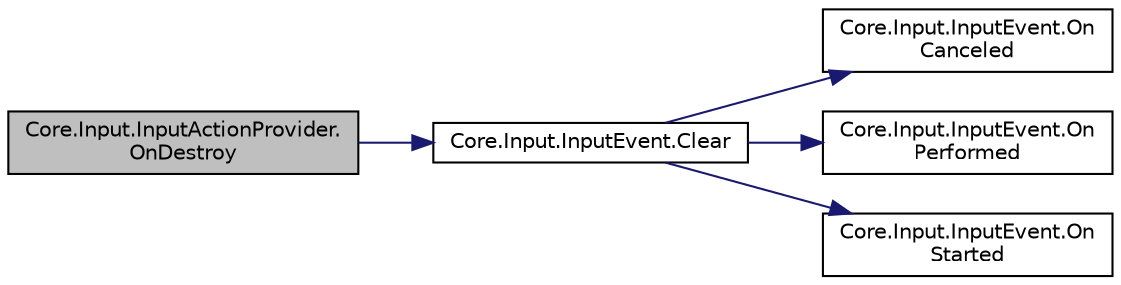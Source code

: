 digraph "Core.Input.InputActionProvider.OnDestroy"
{
 // LATEX_PDF_SIZE
  edge [fontname="Helvetica",fontsize="10",labelfontname="Helvetica",labelfontsize="10"];
  node [fontname="Helvetica",fontsize="10",shape=record];
  rankdir="LR";
  Node1 [label="Core.Input.InputActionProvider.\lOnDestroy",height=0.2,width=0.4,color="black", fillcolor="grey75", style="filled", fontcolor="black",tooltip=" "];
  Node1 -> Node2 [color="midnightblue",fontsize="10",style="solid",fontname="Helvetica"];
  Node2 [label="Core.Input.InputEvent.Clear",height=0.2,width=0.4,color="black", fillcolor="white", style="filled",URL="$classCore_1_1Input_1_1InputEvent.html#a9a638d28021bbc5e74db25658558780c",tooltip=" "];
  Node2 -> Node3 [color="midnightblue",fontsize="10",style="solid",fontname="Helvetica"];
  Node3 [label="Core.Input.InputEvent.On\lCanceled",height=0.2,width=0.4,color="black", fillcolor="white", style="filled",URL="$classCore_1_1Input_1_1InputEvent.html#a01092f30ad7c35355021548352961a1b",tooltip=" "];
  Node2 -> Node4 [color="midnightblue",fontsize="10",style="solid",fontname="Helvetica"];
  Node4 [label="Core.Input.InputEvent.On\lPerformed",height=0.2,width=0.4,color="black", fillcolor="white", style="filled",URL="$classCore_1_1Input_1_1InputEvent.html#a225b97dc493fdcd573881e3c86ff80c7",tooltip=" "];
  Node2 -> Node5 [color="midnightblue",fontsize="10",style="solid",fontname="Helvetica"];
  Node5 [label="Core.Input.InputEvent.On\lStarted",height=0.2,width=0.4,color="black", fillcolor="white", style="filled",URL="$classCore_1_1Input_1_1InputEvent.html#a741c9896bbcf8638fc3cc8744f2a050a",tooltip=" "];
}
